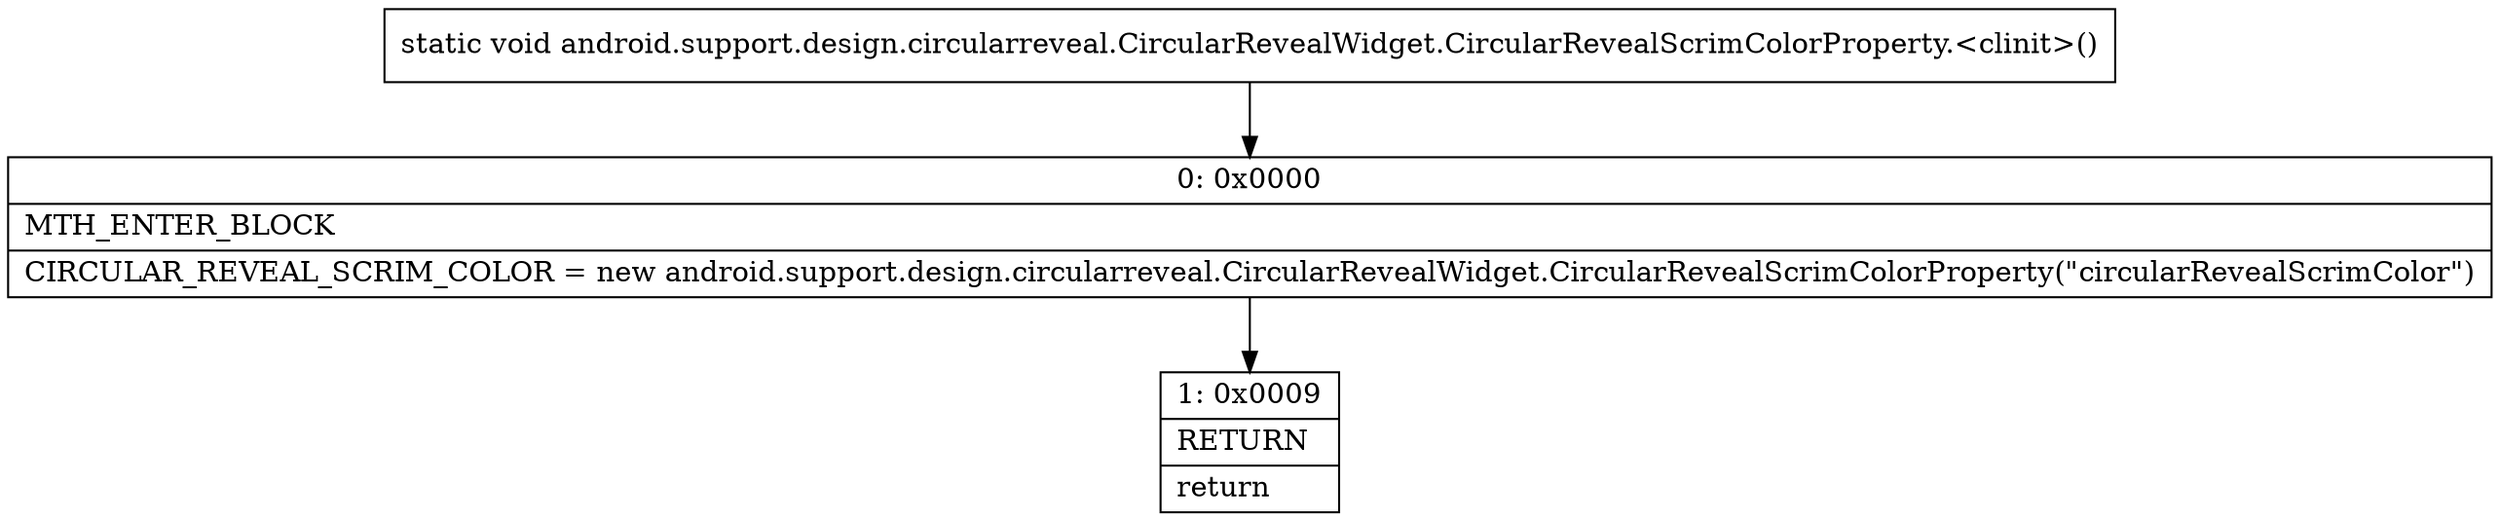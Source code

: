 digraph "CFG forandroid.support.design.circularreveal.CircularRevealWidget.CircularRevealScrimColorProperty.\<clinit\>()V" {
Node_0 [shape=record,label="{0\:\ 0x0000|MTH_ENTER_BLOCK\l|CIRCULAR_REVEAL_SCRIM_COLOR = new android.support.design.circularreveal.CircularRevealWidget.CircularRevealScrimColorProperty(\"circularRevealScrimColor\")\l}"];
Node_1 [shape=record,label="{1\:\ 0x0009|RETURN\l|return\l}"];
MethodNode[shape=record,label="{static void android.support.design.circularreveal.CircularRevealWidget.CircularRevealScrimColorProperty.\<clinit\>() }"];
MethodNode -> Node_0;
Node_0 -> Node_1;
}

